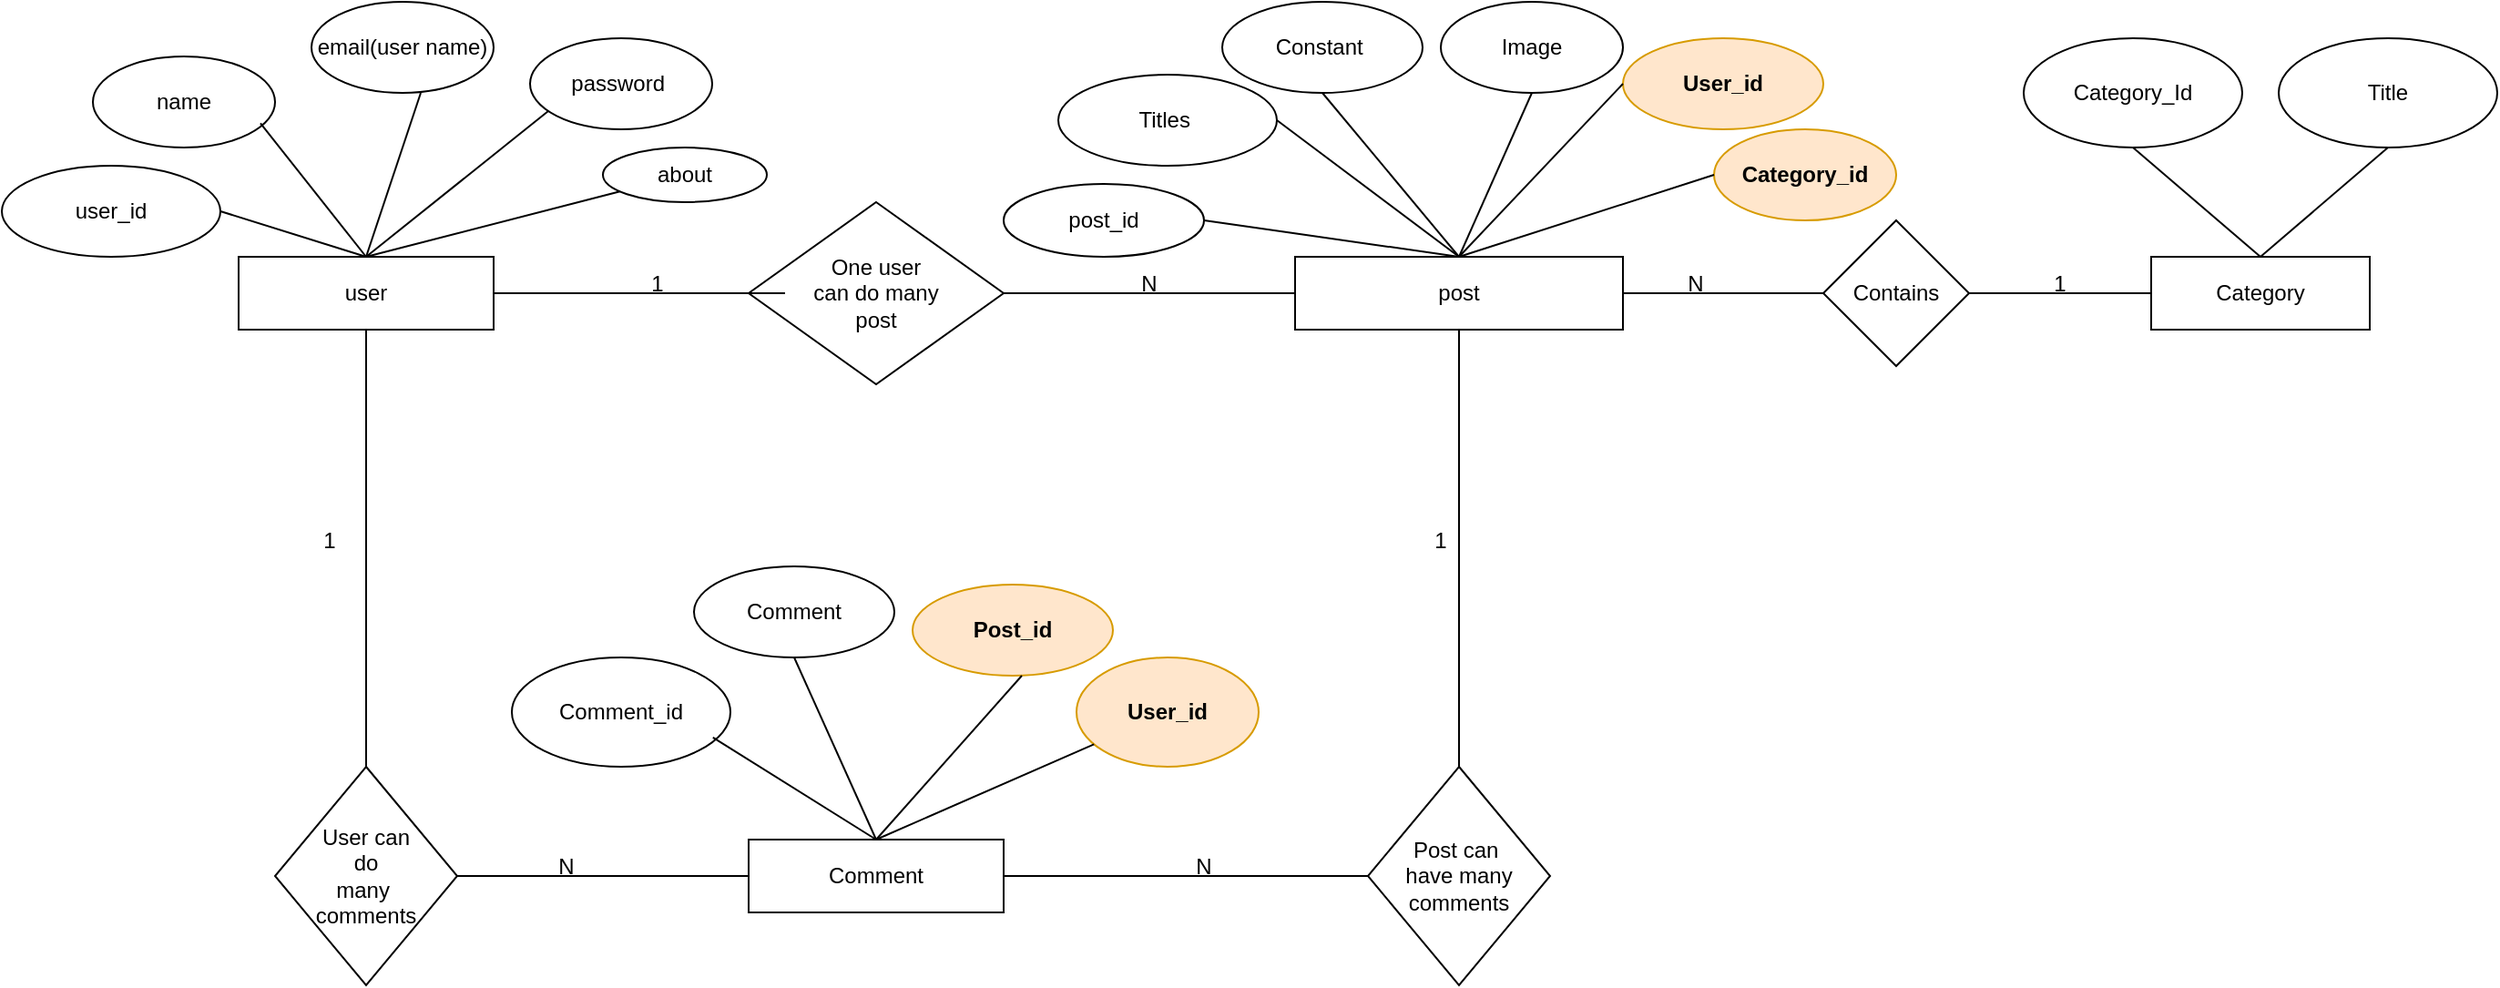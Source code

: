<mxfile version="22.1.7" type="device">
  <diagram id="R2lEEEUBdFMjLlhIrx00" name="Page-1">
    <mxGraphModel dx="1444" dy="829" grid="1" gridSize="10" guides="1" tooltips="1" connect="1" arrows="1" fold="1" page="1" pageScale="1" pageWidth="850" pageHeight="1100" math="0" shadow="0" extFonts="Permanent Marker^https://fonts.googleapis.com/css?family=Permanent+Marker">
      <root>
        <mxCell id="0" />
        <mxCell id="1" parent="0" />
        <mxCell id="J9YZnTmxz7sHYXJj4NhK-1" value="user" style="rounded=0;whiteSpace=wrap;html=1;" parent="1" vertex="1">
          <mxGeometry x="130" y="320" width="140" height="40" as="geometry" />
        </mxCell>
        <mxCell id="J9YZnTmxz7sHYXJj4NhK-2" value="name" style="ellipse;whiteSpace=wrap;html=1;" parent="1" vertex="1">
          <mxGeometry x="50" y="210" width="100" height="50" as="geometry" />
        </mxCell>
        <mxCell id="J9YZnTmxz7sHYXJj4NhK-3" value="email(user name)" style="ellipse;whiteSpace=wrap;html=1;" parent="1" vertex="1">
          <mxGeometry x="170" y="180" width="100" height="50" as="geometry" />
        </mxCell>
        <mxCell id="J9YZnTmxz7sHYXJj4NhK-4" value="password&amp;nbsp;" style="ellipse;whiteSpace=wrap;html=1;" parent="1" vertex="1">
          <mxGeometry x="290" y="200" width="100" height="50" as="geometry" />
        </mxCell>
        <mxCell id="J9YZnTmxz7sHYXJj4NhK-7" value="user_id" style="ellipse;whiteSpace=wrap;html=1;" parent="1" vertex="1">
          <mxGeometry y="270" width="120" height="50" as="geometry" />
        </mxCell>
        <mxCell id="J9YZnTmxz7sHYXJj4NhK-13" value="" style="endArrow=none;html=1;rounded=0;exitX=0.5;exitY=0;exitDx=0;exitDy=0;" parent="1" source="J9YZnTmxz7sHYXJj4NhK-1" edge="1">
          <mxGeometry width="50" height="50" relative="1" as="geometry">
            <mxPoint x="250" y="290" as="sourcePoint" />
            <mxPoint x="300" y="240" as="targetPoint" />
          </mxGeometry>
        </mxCell>
        <mxCell id="J9YZnTmxz7sHYXJj4NhK-15" value="" style="endArrow=none;html=1;rounded=0;exitX=0.5;exitY=0;exitDx=0;exitDy=0;entryX=0.92;entryY=0.733;entryDx=0;entryDy=0;entryPerimeter=0;" parent="1" source="J9YZnTmxz7sHYXJj4NhK-1" target="J9YZnTmxz7sHYXJj4NhK-2" edge="1">
          <mxGeometry width="50" height="50" relative="1" as="geometry">
            <mxPoint x="100" y="300" as="sourcePoint" />
            <mxPoint x="150" y="250" as="targetPoint" />
          </mxGeometry>
        </mxCell>
        <mxCell id="J9YZnTmxz7sHYXJj4NhK-16" value="" style="endArrow=none;html=1;rounded=0;exitX=0.5;exitY=0;exitDx=0;exitDy=0;" parent="1" source="J9YZnTmxz7sHYXJj4NhK-1" edge="1">
          <mxGeometry width="50" height="50" relative="1" as="geometry">
            <mxPoint x="190" y="300" as="sourcePoint" />
            <mxPoint x="230" y="230" as="targetPoint" />
          </mxGeometry>
        </mxCell>
        <mxCell id="J9YZnTmxz7sHYXJj4NhK-19" value="about" style="ellipse;whiteSpace=wrap;html=1;" parent="1" vertex="1">
          <mxGeometry x="330" y="260" width="90" height="30" as="geometry" />
        </mxCell>
        <mxCell id="J9YZnTmxz7sHYXJj4NhK-20" value="" style="endArrow=none;html=1;rounded=0;entryX=0.5;entryY=0;entryDx=0;entryDy=0;" parent="1" source="J9YZnTmxz7sHYXJj4NhK-19" target="J9YZnTmxz7sHYXJj4NhK-1" edge="1">
          <mxGeometry width="50" height="50" relative="1" as="geometry">
            <mxPoint x="380" y="260" as="sourcePoint" />
            <mxPoint x="430" y="210" as="targetPoint" />
          </mxGeometry>
        </mxCell>
        <mxCell id="J9YZnTmxz7sHYXJj4NhK-47" value="post" style="rounded=0;whiteSpace=wrap;html=1;" parent="1" vertex="1">
          <mxGeometry x="710" y="320" width="180" height="40" as="geometry" />
        </mxCell>
        <mxCell id="J9YZnTmxz7sHYXJj4NhK-48" value="Constant&amp;nbsp;" style="ellipse;whiteSpace=wrap;html=1;" parent="1" vertex="1">
          <mxGeometry x="670" y="180" width="110" height="50" as="geometry" />
        </mxCell>
        <mxCell id="J9YZnTmxz7sHYXJj4NhK-49" value="Image" style="ellipse;whiteSpace=wrap;html=1;" parent="1" vertex="1">
          <mxGeometry x="790" y="180" width="100" height="50" as="geometry" />
        </mxCell>
        <mxCell id="J9YZnTmxz7sHYXJj4NhK-50" value="&lt;b style=&quot;&quot;&gt;User_id&lt;/b&gt;" style="ellipse;whiteSpace=wrap;html=1;fillColor=#ffe6cc;strokeColor=#d79b00;labelBackgroundColor=none;" parent="1" vertex="1">
          <mxGeometry x="890" y="200" width="110" height="50" as="geometry" />
        </mxCell>
        <mxCell id="J9YZnTmxz7sHYXJj4NhK-51" value="Titles&amp;nbsp;" style="ellipse;whiteSpace=wrap;html=1;" parent="1" vertex="1">
          <mxGeometry x="580" y="220" width="120" height="50" as="geometry" />
        </mxCell>
        <mxCell id="J9YZnTmxz7sHYXJj4NhK-52" value="&lt;b&gt;Category_id&lt;/b&gt;" style="ellipse;whiteSpace=wrap;html=1;fillColor=#ffe6cc;strokeColor=#d79b00;" parent="1" vertex="1">
          <mxGeometry x="940" y="250" width="100" height="50" as="geometry" />
        </mxCell>
        <mxCell id="J9YZnTmxz7sHYXJj4NhK-53" value="post_id" style="ellipse;whiteSpace=wrap;html=1;" parent="1" vertex="1">
          <mxGeometry x="550" y="280" width="110" height="40" as="geometry" />
        </mxCell>
        <mxCell id="bOwUwykvDrOySYr8bQj0-1" value="" style="endArrow=none;html=1;rounded=0;exitX=0.5;exitY=0;exitDx=0;exitDy=0;entryX=0.5;entryY=1;entryDx=0;entryDy=0;" edge="1" parent="1" source="J9YZnTmxz7sHYXJj4NhK-47" target="J9YZnTmxz7sHYXJj4NhK-49">
          <mxGeometry width="50" height="50" relative="1" as="geometry">
            <mxPoint x="760" y="310" as="sourcePoint" />
            <mxPoint x="810" y="260" as="targetPoint" />
          </mxGeometry>
        </mxCell>
        <mxCell id="bOwUwykvDrOySYr8bQj0-2" value="" style="endArrow=none;html=1;rounded=0;entryX=0.5;entryY=1;entryDx=0;entryDy=0;exitX=0.5;exitY=0;exitDx=0;exitDy=0;" edge="1" parent="1" source="J9YZnTmxz7sHYXJj4NhK-47" target="J9YZnTmxz7sHYXJj4NhK-48">
          <mxGeometry width="50" height="50" relative="1" as="geometry">
            <mxPoint x="790" y="310" as="sourcePoint" />
            <mxPoint x="800" y="260" as="targetPoint" />
          </mxGeometry>
        </mxCell>
        <mxCell id="bOwUwykvDrOySYr8bQj0-3" value="" style="endArrow=none;html=1;rounded=0;exitX=0.5;exitY=0;exitDx=0;exitDy=0;entryX=1;entryY=0.5;entryDx=0;entryDy=0;" edge="1" parent="1" source="J9YZnTmxz7sHYXJj4NhK-47" target="J9YZnTmxz7sHYXJj4NhK-51">
          <mxGeometry width="50" height="50" relative="1" as="geometry">
            <mxPoint x="540" y="260" as="sourcePoint" />
            <mxPoint x="590" y="210" as="targetPoint" />
          </mxGeometry>
        </mxCell>
        <mxCell id="bOwUwykvDrOySYr8bQj0-4" value="" style="endArrow=none;html=1;rounded=0;exitX=1;exitY=0.5;exitDx=0;exitDy=0;entryX=0.5;entryY=0;entryDx=0;entryDy=0;" edge="1" parent="1" source="J9YZnTmxz7sHYXJj4NhK-53" target="J9YZnTmxz7sHYXJj4NhK-47">
          <mxGeometry width="50" height="50" relative="1" as="geometry">
            <mxPoint x="660" y="350" as="sourcePoint" />
            <mxPoint x="710" y="300" as="targetPoint" />
          </mxGeometry>
        </mxCell>
        <mxCell id="bOwUwykvDrOySYr8bQj0-6" value="" style="endArrow=none;html=1;rounded=0;entryX=0;entryY=0.5;entryDx=0;entryDy=0;exitX=0.5;exitY=0;exitDx=0;exitDy=0;" edge="1" parent="1" source="J9YZnTmxz7sHYXJj4NhK-47" target="J9YZnTmxz7sHYXJj4NhK-50">
          <mxGeometry width="50" height="50" relative="1" as="geometry">
            <mxPoint x="830" y="320" as="sourcePoint" />
            <mxPoint x="880" y="270" as="targetPoint" />
          </mxGeometry>
        </mxCell>
        <mxCell id="bOwUwykvDrOySYr8bQj0-7" value="" style="endArrow=none;html=1;rounded=0;exitX=0.5;exitY=0;exitDx=0;exitDy=0;entryX=0;entryY=0.5;entryDx=0;entryDy=0;" edge="1" parent="1" source="J9YZnTmxz7sHYXJj4NhK-47" target="J9YZnTmxz7sHYXJj4NhK-52">
          <mxGeometry width="50" height="50" relative="1" as="geometry">
            <mxPoint x="860" y="320" as="sourcePoint" />
            <mxPoint x="910" y="270" as="targetPoint" />
          </mxGeometry>
        </mxCell>
        <mxCell id="bOwUwykvDrOySYr8bQj0-9" value="One user &lt;br&gt;can do many&lt;br&gt;post" style="rhombus;whiteSpace=wrap;html=1;" vertex="1" parent="1">
          <mxGeometry x="410" y="290" width="140" height="100" as="geometry" />
        </mxCell>
        <mxCell id="bOwUwykvDrOySYr8bQj0-10" value="" style="endArrow=none;html=1;rounded=0;exitX=1;exitY=0.5;exitDx=0;exitDy=0;entryX=0;entryY=0.5;entryDx=0;entryDy=0;" edge="1" parent="1" source="bOwUwykvDrOySYr8bQj0-9" target="J9YZnTmxz7sHYXJj4NhK-47">
          <mxGeometry width="50" height="50" relative="1" as="geometry">
            <mxPoint x="500" y="260" as="sourcePoint" />
            <mxPoint x="550" y="210" as="targetPoint" />
          </mxGeometry>
        </mxCell>
        <mxCell id="bOwUwykvDrOySYr8bQj0-11" value="" style="endArrow=none;html=1;rounded=0;exitX=1;exitY=0.5;exitDx=0;exitDy=0;" edge="1" parent="1" source="J9YZnTmxz7sHYXJj4NhK-1">
          <mxGeometry width="50" height="50" relative="1" as="geometry">
            <mxPoint x="380" y="390" as="sourcePoint" />
            <mxPoint x="430" y="340" as="targetPoint" />
          </mxGeometry>
        </mxCell>
        <mxCell id="bOwUwykvDrOySYr8bQj0-12" value="1" style="text;html=1;strokeColor=none;fillColor=none;align=center;verticalAlign=middle;whiteSpace=wrap;rounded=0;" vertex="1" parent="1">
          <mxGeometry x="300" y="320" width="120" height="30" as="geometry" />
        </mxCell>
        <mxCell id="bOwUwykvDrOySYr8bQj0-13" value="N" style="text;html=1;strokeColor=none;fillColor=none;align=center;verticalAlign=middle;whiteSpace=wrap;rounded=0;" vertex="1" parent="1">
          <mxGeometry x="600" y="320" width="60" height="30" as="geometry" />
        </mxCell>
        <mxCell id="bOwUwykvDrOySYr8bQj0-38" value="Comment" style="rounded=0;whiteSpace=wrap;html=1;" vertex="1" parent="1">
          <mxGeometry x="410" y="640" width="140" height="40" as="geometry" />
        </mxCell>
        <mxCell id="bOwUwykvDrOySYr8bQj0-39" value="Comment_id" style="ellipse;whiteSpace=wrap;html=1;" vertex="1" parent="1">
          <mxGeometry x="280" y="540" width="120" height="60" as="geometry" />
        </mxCell>
        <mxCell id="bOwUwykvDrOySYr8bQj0-40" value="Comment" style="ellipse;whiteSpace=wrap;html=1;" vertex="1" parent="1">
          <mxGeometry x="380" y="490" width="110" height="50" as="geometry" />
        </mxCell>
        <mxCell id="bOwUwykvDrOySYr8bQj0-41" value="Post_id" style="ellipse;whiteSpace=wrap;html=1;fillColor=#ffe6cc;strokeColor=#d79b00;fontStyle=1" vertex="1" parent="1">
          <mxGeometry x="500" y="500" width="110" height="50" as="geometry" />
        </mxCell>
        <mxCell id="bOwUwykvDrOySYr8bQj0-43" value="" style="endArrow=none;html=1;rounded=0;exitX=0.5;exitY=0;exitDx=0;exitDy=0;" edge="1" parent="1" source="bOwUwykvDrOySYr8bQj0-38">
          <mxGeometry width="50" height="50" relative="1" as="geometry">
            <mxPoint x="510" y="600" as="sourcePoint" />
            <mxPoint x="560" y="550" as="targetPoint" />
          </mxGeometry>
        </mxCell>
        <mxCell id="bOwUwykvDrOySYr8bQj0-45" value="" style="endArrow=none;html=1;rounded=0;exitX=0.5;exitY=0;exitDx=0;exitDy=0;entryX=0.92;entryY=0.733;entryDx=0;entryDy=0;entryPerimeter=0;" edge="1" parent="1" source="bOwUwykvDrOySYr8bQj0-38" target="bOwUwykvDrOySYr8bQj0-39">
          <mxGeometry width="50" height="50" relative="1" as="geometry">
            <mxPoint x="360" y="610" as="sourcePoint" />
            <mxPoint x="410" y="560" as="targetPoint" />
          </mxGeometry>
        </mxCell>
        <mxCell id="bOwUwykvDrOySYr8bQj0-46" value="" style="endArrow=none;html=1;rounded=0;exitX=0.5;exitY=0;exitDx=0;exitDy=0;entryX=0.5;entryY=1;entryDx=0;entryDy=0;" edge="1" parent="1" source="bOwUwykvDrOySYr8bQj0-38" target="bOwUwykvDrOySYr8bQj0-40">
          <mxGeometry width="50" height="50" relative="1" as="geometry">
            <mxPoint x="450" y="610" as="sourcePoint" />
            <mxPoint x="490" y="540" as="targetPoint" />
          </mxGeometry>
        </mxCell>
        <mxCell id="bOwUwykvDrOySYr8bQj0-47" value="User_id" style="ellipse;whiteSpace=wrap;html=1;fillColor=#ffe6cc;strokeColor=#d79b00;fontStyle=1" vertex="1" parent="1">
          <mxGeometry x="590" y="540" width="100" height="60" as="geometry" />
        </mxCell>
        <mxCell id="bOwUwykvDrOySYr8bQj0-48" value="" style="endArrow=none;html=1;rounded=0;entryX=0.5;entryY=0;entryDx=0;entryDy=0;" edge="1" parent="1" source="bOwUwykvDrOySYr8bQj0-47" target="bOwUwykvDrOySYr8bQj0-38">
          <mxGeometry width="50" height="50" relative="1" as="geometry">
            <mxPoint x="640" y="570" as="sourcePoint" />
            <mxPoint x="690" y="520" as="targetPoint" />
          </mxGeometry>
        </mxCell>
        <mxCell id="bOwUwykvDrOySYr8bQj0-51" value="User can&lt;br&gt;do&lt;br&gt;many&amp;nbsp;&lt;br&gt;comments" style="rhombus;whiteSpace=wrap;html=1;" vertex="1" parent="1">
          <mxGeometry x="150" y="600" width="100" height="120" as="geometry" />
        </mxCell>
        <mxCell id="bOwUwykvDrOySYr8bQj0-53" value="" style="endArrow=none;html=1;rounded=0;exitX=1;exitY=0.5;exitDx=0;exitDy=0;" edge="1" parent="1" source="J9YZnTmxz7sHYXJj4NhK-7">
          <mxGeometry width="50" height="50" relative="1" as="geometry">
            <mxPoint x="110" y="340" as="sourcePoint" />
            <mxPoint x="200" y="320" as="targetPoint" />
          </mxGeometry>
        </mxCell>
        <mxCell id="bOwUwykvDrOySYr8bQj0-54" value="" style="endArrow=none;html=1;rounded=0;exitX=0.5;exitY=0;exitDx=0;exitDy=0;entryX=0.5;entryY=1;entryDx=0;entryDy=0;" edge="1" parent="1" source="bOwUwykvDrOySYr8bQj0-51" target="J9YZnTmxz7sHYXJj4NhK-1">
          <mxGeometry width="50" height="50" relative="1" as="geometry">
            <mxPoint x="390" y="450" as="sourcePoint" />
            <mxPoint x="440" y="400" as="targetPoint" />
          </mxGeometry>
        </mxCell>
        <mxCell id="bOwUwykvDrOySYr8bQj0-55" value="" style="endArrow=none;html=1;rounded=0;exitX=1;exitY=0.5;exitDx=0;exitDy=0;entryX=0;entryY=0.5;entryDx=0;entryDy=0;" edge="1" parent="1" source="bOwUwykvDrOySYr8bQj0-51" target="bOwUwykvDrOySYr8bQj0-38">
          <mxGeometry width="50" height="50" relative="1" as="geometry">
            <mxPoint x="390" y="670" as="sourcePoint" />
            <mxPoint x="440" y="620" as="targetPoint" />
          </mxGeometry>
        </mxCell>
        <mxCell id="bOwUwykvDrOySYr8bQj0-56" value="Post can&amp;nbsp;&lt;br&gt;have many&lt;br&gt;comments" style="rhombus;whiteSpace=wrap;html=1;" vertex="1" parent="1">
          <mxGeometry x="750" y="600" width="100" height="120" as="geometry" />
        </mxCell>
        <mxCell id="bOwUwykvDrOySYr8bQj0-58" value="" style="endArrow=none;html=1;rounded=0;exitX=0.5;exitY=0;exitDx=0;exitDy=0;" edge="1" parent="1" source="bOwUwykvDrOySYr8bQj0-56">
          <mxGeometry width="50" height="50" relative="1" as="geometry">
            <mxPoint x="750" y="410" as="sourcePoint" />
            <mxPoint x="800" y="360" as="targetPoint" />
          </mxGeometry>
        </mxCell>
        <mxCell id="bOwUwykvDrOySYr8bQj0-59" value="" style="endArrow=none;html=1;rounded=0;entryX=0;entryY=0.5;entryDx=0;entryDy=0;exitX=1;exitY=0.5;exitDx=0;exitDy=0;" edge="1" parent="1" source="bOwUwykvDrOySYr8bQj0-38" target="bOwUwykvDrOySYr8bQj0-56">
          <mxGeometry width="50" height="50" relative="1" as="geometry">
            <mxPoint x="430" y="590" as="sourcePoint" />
            <mxPoint x="480" y="540" as="targetPoint" />
          </mxGeometry>
        </mxCell>
        <mxCell id="bOwUwykvDrOySYr8bQj0-60" value="1" style="text;html=1;strokeColor=none;fillColor=none;align=center;verticalAlign=middle;whiteSpace=wrap;rounded=0;" vertex="1" parent="1">
          <mxGeometry x="760" y="461" width="60" height="30" as="geometry" />
        </mxCell>
        <mxCell id="bOwUwykvDrOySYr8bQj0-61" value="1" style="text;html=1;strokeColor=none;fillColor=none;align=center;verticalAlign=middle;whiteSpace=wrap;rounded=0;" vertex="1" parent="1">
          <mxGeometry x="150" y="461" width="60" height="30" as="geometry" />
        </mxCell>
        <mxCell id="bOwUwykvDrOySYr8bQj0-62" value="N" style="text;html=1;strokeColor=none;fillColor=none;align=center;verticalAlign=middle;whiteSpace=wrap;rounded=0;" vertex="1" parent="1">
          <mxGeometry x="280" y="640" width="60" height="30" as="geometry" />
        </mxCell>
        <mxCell id="bOwUwykvDrOySYr8bQj0-64" value="N" style="text;html=1;strokeColor=none;fillColor=none;align=center;verticalAlign=middle;whiteSpace=wrap;rounded=0;" vertex="1" parent="1">
          <mxGeometry x="630" y="640" width="60" height="30" as="geometry" />
        </mxCell>
        <mxCell id="bOwUwykvDrOySYr8bQj0-65" value="Category" style="rounded=0;whiteSpace=wrap;html=1;" vertex="1" parent="1">
          <mxGeometry x="1180" y="320" width="120" height="40" as="geometry" />
        </mxCell>
        <mxCell id="bOwUwykvDrOySYr8bQj0-66" value="Category_Id" style="ellipse;whiteSpace=wrap;html=1;" vertex="1" parent="1">
          <mxGeometry x="1110" y="200" width="120" height="60" as="geometry" />
        </mxCell>
        <mxCell id="bOwUwykvDrOySYr8bQj0-67" value="Title" style="ellipse;whiteSpace=wrap;html=1;" vertex="1" parent="1">
          <mxGeometry x="1250" y="200" width="120" height="60" as="geometry" />
        </mxCell>
        <mxCell id="bOwUwykvDrOySYr8bQj0-68" value="" style="endArrow=none;html=1;rounded=0;entryX=0.5;entryY=1;entryDx=0;entryDy=0;" edge="1" parent="1" target="bOwUwykvDrOySYr8bQj0-67">
          <mxGeometry width="50" height="50" relative="1" as="geometry">
            <mxPoint x="1240" y="320" as="sourcePoint" />
            <mxPoint x="1290" y="270" as="targetPoint" />
          </mxGeometry>
        </mxCell>
        <mxCell id="bOwUwykvDrOySYr8bQj0-69" value="" style="endArrow=none;html=1;rounded=0;entryX=0.5;entryY=1;entryDx=0;entryDy=0;" edge="1" parent="1" target="bOwUwykvDrOySYr8bQj0-66">
          <mxGeometry width="50" height="50" relative="1" as="geometry">
            <mxPoint x="1240" y="320" as="sourcePoint" />
            <mxPoint x="1290" y="270" as="targetPoint" />
          </mxGeometry>
        </mxCell>
        <mxCell id="bOwUwykvDrOySYr8bQj0-70" style="edgeStyle=orthogonalEdgeStyle;rounded=0;orthogonalLoop=1;jettySize=auto;html=1;exitX=0.5;exitY=1;exitDx=0;exitDy=0;" edge="1" parent="1" source="bOwUwykvDrOySYr8bQj0-66" target="bOwUwykvDrOySYr8bQj0-66">
          <mxGeometry relative="1" as="geometry" />
        </mxCell>
        <mxCell id="bOwUwykvDrOySYr8bQj0-71" value="Contains" style="rhombus;whiteSpace=wrap;html=1;" vertex="1" parent="1">
          <mxGeometry x="1000" y="300" width="80" height="80" as="geometry" />
        </mxCell>
        <mxCell id="bOwUwykvDrOySYr8bQj0-72" value="" style="endArrow=none;html=1;rounded=0;exitX=1;exitY=0.5;exitDx=0;exitDy=0;entryX=0;entryY=0.5;entryDx=0;entryDy=0;" edge="1" parent="1" source="bOwUwykvDrOySYr8bQj0-71" target="bOwUwykvDrOySYr8bQj0-65">
          <mxGeometry width="50" height="50" relative="1" as="geometry">
            <mxPoint x="1110" y="430" as="sourcePoint" />
            <mxPoint x="1160" y="380" as="targetPoint" />
          </mxGeometry>
        </mxCell>
        <mxCell id="bOwUwykvDrOySYr8bQj0-74" value="" style="endArrow=none;html=1;rounded=0;exitX=1;exitY=0.5;exitDx=0;exitDy=0;entryX=0;entryY=0.5;entryDx=0;entryDy=0;" edge="1" parent="1" source="J9YZnTmxz7sHYXJj4NhK-47" target="bOwUwykvDrOySYr8bQj0-71">
          <mxGeometry width="50" height="50" relative="1" as="geometry">
            <mxPoint x="1110" y="430" as="sourcePoint" />
            <mxPoint x="1160" y="380" as="targetPoint" />
          </mxGeometry>
        </mxCell>
        <mxCell id="bOwUwykvDrOySYr8bQj0-75" value="N" style="text;html=1;strokeColor=none;fillColor=none;align=center;verticalAlign=middle;whiteSpace=wrap;rounded=0;" vertex="1" parent="1">
          <mxGeometry x="900" y="320" width="60" height="30" as="geometry" />
        </mxCell>
        <mxCell id="bOwUwykvDrOySYr8bQj0-77" value="1" style="text;html=1;strokeColor=none;fillColor=none;align=center;verticalAlign=middle;whiteSpace=wrap;rounded=0;" vertex="1" parent="1">
          <mxGeometry x="1100" y="320" width="60" height="30" as="geometry" />
        </mxCell>
      </root>
    </mxGraphModel>
  </diagram>
</mxfile>
